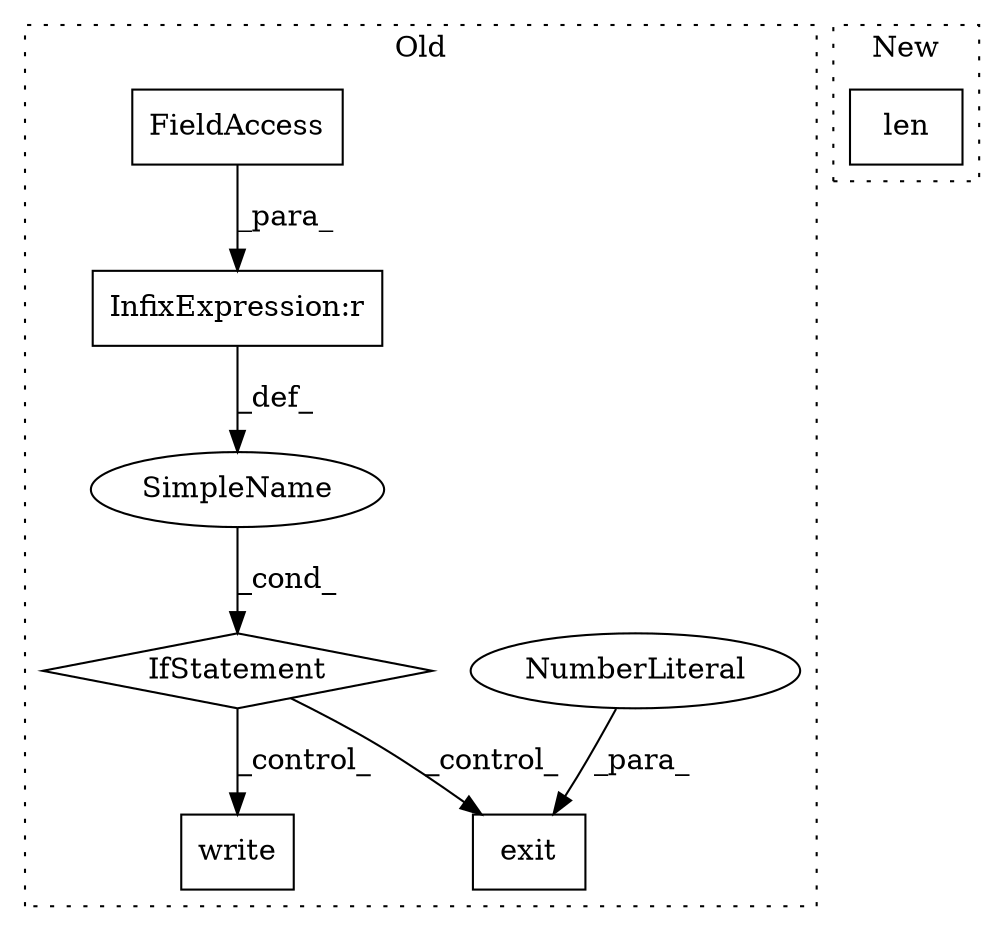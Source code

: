 digraph G {
subgraph cluster0 {
1 [label="exit" a="32" s="2562,2568" l="5,1" shape="box"];
3 [label="NumberLiteral" a="34" s="2567" l="1" shape="ellipse"];
4 [label="IfStatement" a="25" s="2389,2408" l="4,2" shape="diamond"];
5 [label="SimpleName" a="42" s="" l="" shape="ellipse"];
6 [label="InfixExpression:r" a="27" s="2401" l="4" shape="box"];
7 [label="FieldAccess" a="22" s="2393" l="8" shape="box"];
8 [label="write" a="32" s="2431,2542" l="6,2" shape="box"];
label = "Old";
style="dotted";
}
subgraph cluster1 {
2 [label="len" a="32" s="2943,2955" l="4,1" shape="box"];
label = "New";
style="dotted";
}
3 -> 1 [label="_para_"];
4 -> 8 [label="_control_"];
4 -> 1 [label="_control_"];
5 -> 4 [label="_cond_"];
6 -> 5 [label="_def_"];
7 -> 6 [label="_para_"];
}